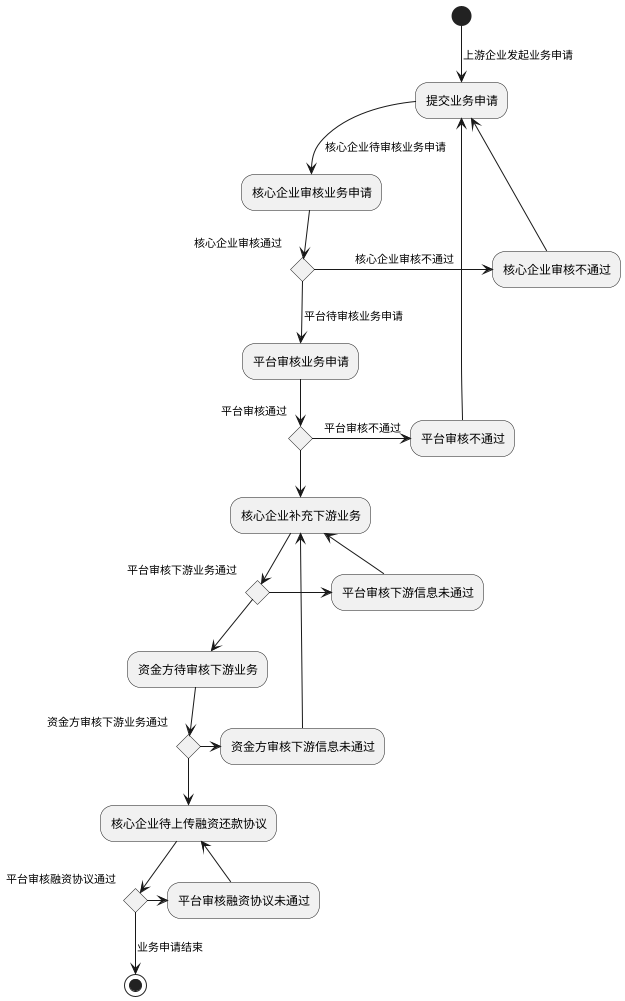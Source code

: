 @startuml
 (*)--> [上游企业发起业务申请] "提交业务申请"
 --> [核心企业待审核业务申请] "核心企业审核业务申请"
 if "核心企业审核通过" then
 --> [平台待审核业务申请] "平台审核业务申请"
         if "平台审核通过" then
           --> "核心企业补充下游业务"
              if "平台审核下游业务通过" then
                --> 资金方待审核下游业务
                  if "资金方审核下游业务通过" then
                    --> "核心企业待上传融资还款协议"
                      if "平台审核融资协议通过" then
                       --> [业务申请结束] (*)
                      else
                       -right-> "平台审核融资协议未通过"
                       -up-> "核心企业待上传融资还款协议"
                      endif
                  else
                -right-> 资金方审核下游信息未通过
                -up-> 核心企业补充下游业务
                  end if
              else
                -right-> 平台审核下游信息未通过
                -up-> 核心企业补充下游业务
              end if
         else
           -right-> [平台审核不通过] "平台审核不通过"
           -up-> "提交业务申请"
         end if
else
 -right-> [核心企业审核不通过] "核心企业审核不通过"
 -up-> "提交业务申请"
 end if
@enduml


